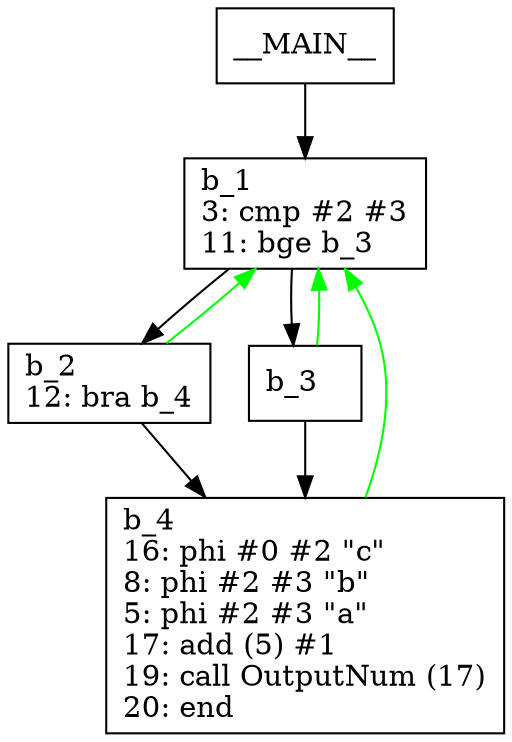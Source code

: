 digraph Computation {
node [shape=box];
__MAIN__ -> b_1;
b_1 [label="b_1\l3: cmp #2 #3\l11: bge b_3\l"]
b_1 -> b_2;
b_2 [label="b_2\l12: bra b_4\l"]
b_2 -> b_4;
b_4 [label="b_4\l16: phi #0 #2 \"c\"\l8: phi #2 #3 \"b\"\l5: phi #2 #3 \"a\"\l17: add (5) #1\l19: call OutputNum (17)\l20: end\l"]
b_4 -> b_1[color="green"];
b_2 -> b_1[color="green"];
b_1 -> b_3;
b_3 [label="b_3\l"]
b_3 -> b_4;
b_3 -> b_1[color="green"];
}